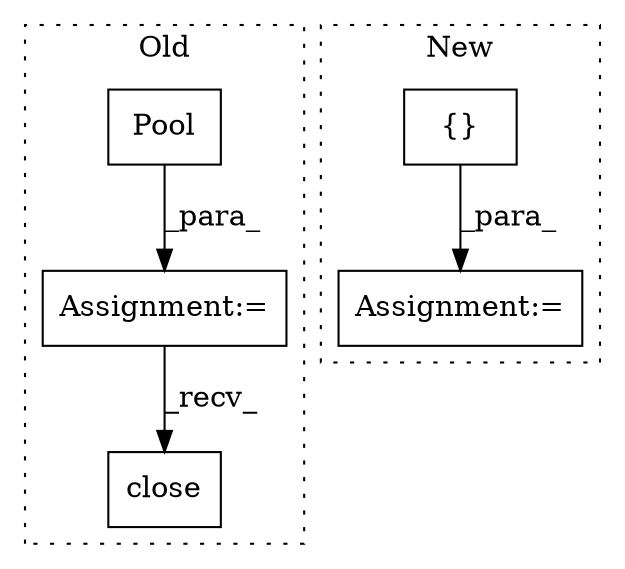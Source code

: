 digraph G {
subgraph cluster0 {
1 [label="Pool" a="32" s="252,261" l="5,1" shape="box"];
3 [label="Assignment:=" a="7" s="235" l="1" shape="box"];
5 [label="close" a="32" s="317" l="7" shape="box"];
label = "Old";
style="dotted";
}
subgraph cluster1 {
2 [label="{}" a="4" s="745" l="2" shape="box"];
4 [label="Assignment:=" a="7" s="735" l="1" shape="box"];
label = "New";
style="dotted";
}
1 -> 3 [label="_para_"];
2 -> 4 [label="_para_"];
3 -> 5 [label="_recv_"];
}